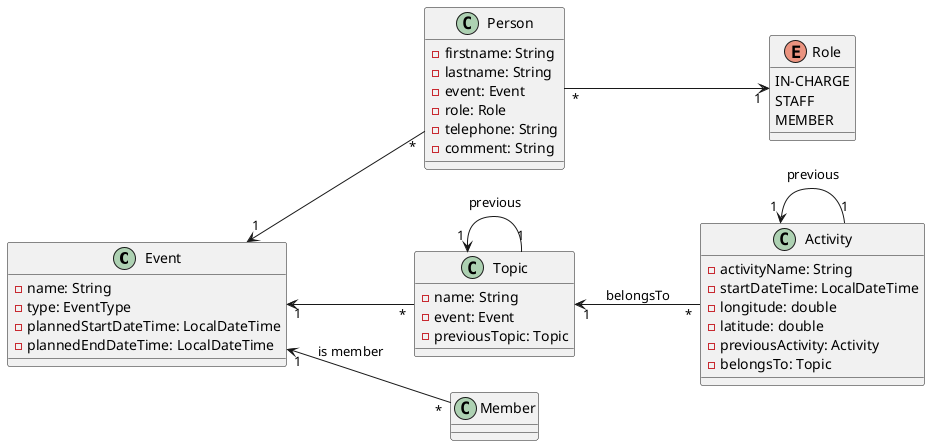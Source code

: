 @startuml

'!theme plain
left to right direction
'skinparam linetype ortho

class Event {
  - name: String
  - type: EventType
  - plannedStartDateTime: LocalDateTime
  - plannedEndDateTime: LocalDateTime
}

class Person {
  - firstname: String
  - lastname: String
  - event: Event
  - role: Role
  - telephone: String
  - comment: String
}

class Topic {
  - name: String
  - event: Event
  - previousTopic: Topic
}

class Activity {
  - activityName: String
  - startDateTime: LocalDateTime
  - longitude: double
  - latitude: double
  - previousActivity: Activity
  - belongsTo: Topic
}

enum Role {
  IN-CHARGE
  STAFF
  MEMBER
}

Event        "1" <-- "*" Topic
Event        "1" <-- "*" Person
Event        "1" <-- "*" Member : "is member"
Person        "*" --> "1" Role
Activity     "1" <-- "1" Activity : previous
Topic        "1" <-- "*" Activity : belongsTo
Topic        "1" <-- "1" Topic : previous
@enduml

